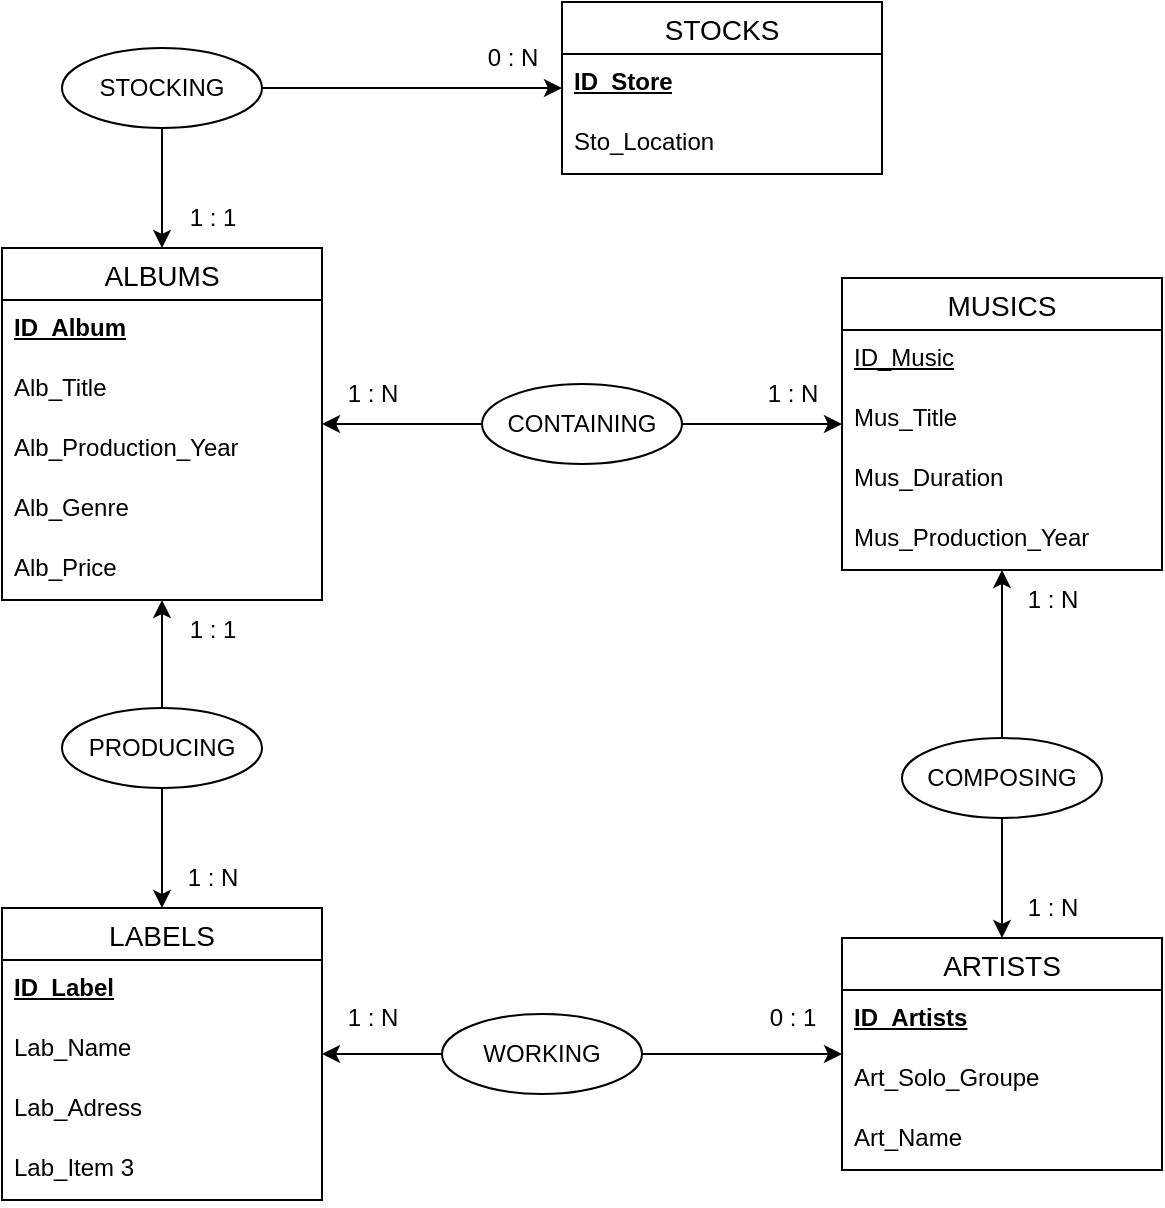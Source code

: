 <mxfile pages="3">
    <diagram name="Ex_1" id="Ax09-WIQw34Qy26GW4K-">
        <mxGraphModel dx="1169" dy="550" grid="1" gridSize="10" guides="1" tooltips="1" connect="1" arrows="1" fold="1" page="1" pageScale="1" pageWidth="827" pageHeight="1169" math="0" shadow="0">
            <root>
                <mxCell id="0"/>
                <mxCell id="1" parent="0"/>
                <mxCell id="HRrgK-dxjiMdOrJLSD93-1" value="STOCKS" style="swimlane;fontStyle=0;childLayout=stackLayout;horizontal=1;startSize=26;horizontalStack=0;resizeParent=1;resizeParentMax=0;resizeLast=0;collapsible=1;marginBottom=0;align=center;fontSize=14;" parent="1" vertex="1">
                    <mxGeometry x="400" y="197" width="160" height="86" as="geometry"/>
                </mxCell>
                <mxCell id="HRrgK-dxjiMdOrJLSD93-2" value="&lt;b&gt;&lt;u&gt;ID_Store&lt;/u&gt;&lt;/b&gt;" style="text;strokeColor=none;fillColor=none;spacingLeft=4;spacingRight=4;overflow=hidden;rotatable=0;points=[[0,0.5],[1,0.5]];portConstraint=eastwest;fontSize=12;whiteSpace=wrap;html=1;" parent="HRrgK-dxjiMdOrJLSD93-1" vertex="1">
                    <mxGeometry y="26" width="160" height="30" as="geometry"/>
                </mxCell>
                <mxCell id="HRrgK-dxjiMdOrJLSD93-4" value="Sto_Location" style="text;strokeColor=none;fillColor=none;spacingLeft=4;spacingRight=4;overflow=hidden;rotatable=0;points=[[0,0.5],[1,0.5]];portConstraint=eastwest;fontSize=12;whiteSpace=wrap;html=1;" parent="HRrgK-dxjiMdOrJLSD93-1" vertex="1">
                    <mxGeometry y="56" width="160" height="30" as="geometry"/>
                </mxCell>
                <mxCell id="4DJXA86zMSIRc6f4gUfp-1" value="ARTISTS" style="swimlane;fontStyle=0;childLayout=stackLayout;horizontal=1;startSize=26;horizontalStack=0;resizeParent=1;resizeParentMax=0;resizeLast=0;collapsible=1;marginBottom=0;align=center;fontSize=14;" parent="1" vertex="1">
                    <mxGeometry x="540" y="665" width="160" height="116" as="geometry"/>
                </mxCell>
                <mxCell id="4DJXA86zMSIRc6f4gUfp-10" value="&lt;b&gt;&lt;u&gt;ID_Artists&lt;/u&gt;&lt;/b&gt;" style="text;strokeColor=none;fillColor=none;spacingLeft=4;spacingRight=4;overflow=hidden;rotatable=0;points=[[0,0.5],[1,0.5]];portConstraint=eastwest;fontSize=12;whiteSpace=wrap;html=1;" parent="4DJXA86zMSIRc6f4gUfp-1" vertex="1">
                    <mxGeometry y="26" width="160" height="30" as="geometry"/>
                </mxCell>
                <mxCell id="4DJXA86zMSIRc6f4gUfp-2" value="Art_Solo_Groupe" style="text;strokeColor=none;fillColor=none;spacingLeft=4;spacingRight=4;overflow=hidden;rotatable=0;points=[[0,0.5],[1,0.5]];portConstraint=eastwest;fontSize=12;whiteSpace=wrap;html=1;" parent="4DJXA86zMSIRc6f4gUfp-1" vertex="1">
                    <mxGeometry y="56" width="160" height="30" as="geometry"/>
                </mxCell>
                <mxCell id="4DJXA86zMSIRc6f4gUfp-4" value="Art_Name" style="text;strokeColor=none;fillColor=none;spacingLeft=4;spacingRight=4;overflow=hidden;rotatable=0;points=[[0,0.5],[1,0.5]];portConstraint=eastwest;fontSize=12;whiteSpace=wrap;html=1;" parent="4DJXA86zMSIRc6f4gUfp-1" vertex="1">
                    <mxGeometry y="86" width="160" height="30" as="geometry"/>
                </mxCell>
                <mxCell id="4DJXA86zMSIRc6f4gUfp-5" value="ALBUMS" style="swimlane;fontStyle=0;childLayout=stackLayout;horizontal=1;startSize=26;horizontalStack=0;resizeParent=1;resizeParentMax=0;resizeLast=0;collapsible=1;marginBottom=0;align=center;fontSize=14;" parent="1" vertex="1">
                    <mxGeometry x="120" y="320" width="160" height="176" as="geometry"/>
                </mxCell>
                <mxCell id="4DJXA86zMSIRc6f4gUfp-9" value="&lt;b&gt;&lt;u&gt;ID_Album&lt;/u&gt;&lt;/b&gt;" style="text;strokeColor=none;fillColor=none;spacingLeft=4;spacingRight=4;overflow=hidden;rotatable=0;points=[[0,0.5],[1,0.5]];portConstraint=eastwest;fontSize=12;whiteSpace=wrap;html=1;" parent="4DJXA86zMSIRc6f4gUfp-5" vertex="1">
                    <mxGeometry y="26" width="160" height="30" as="geometry"/>
                </mxCell>
                <mxCell id="4DJXA86zMSIRc6f4gUfp-6" value="Alb_Title" style="text;strokeColor=none;fillColor=none;spacingLeft=4;spacingRight=4;overflow=hidden;rotatable=0;points=[[0,0.5],[1,0.5]];portConstraint=eastwest;fontSize=12;whiteSpace=wrap;html=1;" parent="4DJXA86zMSIRc6f4gUfp-5" vertex="1">
                    <mxGeometry y="56" width="160" height="30" as="geometry"/>
                </mxCell>
                <mxCell id="4DJXA86zMSIRc6f4gUfp-7" value="Alb_Production_Year" style="text;strokeColor=none;fillColor=none;spacingLeft=4;spacingRight=4;overflow=hidden;rotatable=0;points=[[0,0.5],[1,0.5]];portConstraint=eastwest;fontSize=12;whiteSpace=wrap;html=1;" parent="4DJXA86zMSIRc6f4gUfp-5" vertex="1">
                    <mxGeometry y="86" width="160" height="30" as="geometry"/>
                </mxCell>
                <mxCell id="4DJXA86zMSIRc6f4gUfp-8" value="Alb_Genre" style="text;strokeColor=none;fillColor=none;spacingLeft=4;spacingRight=4;overflow=hidden;rotatable=0;points=[[0,0.5],[1,0.5]];portConstraint=eastwest;fontSize=12;whiteSpace=wrap;html=1;" parent="4DJXA86zMSIRc6f4gUfp-5" vertex="1">
                    <mxGeometry y="116" width="160" height="30" as="geometry"/>
                </mxCell>
                <mxCell id="4DJXA86zMSIRc6f4gUfp-35" value="Alb_Price" style="text;strokeColor=none;fillColor=none;spacingLeft=4;spacingRight=4;overflow=hidden;rotatable=0;points=[[0,0.5],[1,0.5]];portConstraint=eastwest;fontSize=12;whiteSpace=wrap;html=1;" parent="4DJXA86zMSIRc6f4gUfp-5" vertex="1">
                    <mxGeometry y="146" width="160" height="30" as="geometry"/>
                </mxCell>
                <mxCell id="4DJXA86zMSIRc6f4gUfp-15" value="LABELS" style="swimlane;fontStyle=0;childLayout=stackLayout;horizontal=1;startSize=26;horizontalStack=0;resizeParent=1;resizeParentMax=0;resizeLast=0;collapsible=1;marginBottom=0;align=center;fontSize=14;" parent="1" vertex="1">
                    <mxGeometry x="120" y="650" width="160" height="146" as="geometry"/>
                </mxCell>
                <mxCell id="4DJXA86zMSIRc6f4gUfp-16" value="&lt;b&gt;&lt;u&gt;ID_Label&lt;/u&gt;&lt;/b&gt;" style="text;strokeColor=none;fillColor=none;spacingLeft=4;spacingRight=4;overflow=hidden;rotatable=0;points=[[0,0.5],[1,0.5]];portConstraint=eastwest;fontSize=12;whiteSpace=wrap;html=1;" parent="4DJXA86zMSIRc6f4gUfp-15" vertex="1">
                    <mxGeometry y="26" width="160" height="30" as="geometry"/>
                </mxCell>
                <mxCell id="4DJXA86zMSIRc6f4gUfp-17" value="Lab_Name" style="text;strokeColor=none;fillColor=none;spacingLeft=4;spacingRight=4;overflow=hidden;rotatable=0;points=[[0,0.5],[1,0.5]];portConstraint=eastwest;fontSize=12;whiteSpace=wrap;html=1;" parent="4DJXA86zMSIRc6f4gUfp-15" vertex="1">
                    <mxGeometry y="56" width="160" height="30" as="geometry"/>
                </mxCell>
                <mxCell id="4DJXA86zMSIRc6f4gUfp-18" value="Lab_Adress" style="text;strokeColor=none;fillColor=none;spacingLeft=4;spacingRight=4;overflow=hidden;rotatable=0;points=[[0,0.5],[1,0.5]];portConstraint=eastwest;fontSize=12;whiteSpace=wrap;html=1;" parent="4DJXA86zMSIRc6f4gUfp-15" vertex="1">
                    <mxGeometry y="86" width="160" height="30" as="geometry"/>
                </mxCell>
                <mxCell id="4DJXA86zMSIRc6f4gUfp-19" value="Lab_Item 3" style="text;strokeColor=none;fillColor=none;spacingLeft=4;spacingRight=4;overflow=hidden;rotatable=0;points=[[0,0.5],[1,0.5]];portConstraint=eastwest;fontSize=12;whiteSpace=wrap;html=1;" parent="4DJXA86zMSIRc6f4gUfp-15" vertex="1">
                    <mxGeometry y="116" width="160" height="30" as="geometry"/>
                </mxCell>
                <mxCell id="4DJXA86zMSIRc6f4gUfp-33" style="edgeStyle=orthogonalEdgeStyle;rounded=0;orthogonalLoop=1;jettySize=auto;html=1;exitX=0;exitY=0.5;exitDx=0;exitDy=0;" parent="1" source="4DJXA86zMSIRc6f4gUfp-20" target="4DJXA86zMSIRc6f4gUfp-15" edge="1">
                    <mxGeometry relative="1" as="geometry"/>
                </mxCell>
                <mxCell id="4DJXA86zMSIRc6f4gUfp-34" style="edgeStyle=orthogonalEdgeStyle;rounded=0;orthogonalLoop=1;jettySize=auto;html=1;exitX=1;exitY=0.5;exitDx=0;exitDy=0;" parent="1" source="4DJXA86zMSIRc6f4gUfp-20" target="4DJXA86zMSIRc6f4gUfp-1" edge="1">
                    <mxGeometry relative="1" as="geometry"/>
                </mxCell>
                <mxCell id="4DJXA86zMSIRc6f4gUfp-20" value="WORKING" style="ellipse;whiteSpace=wrap;html=1;align=center;" parent="1" vertex="1">
                    <mxGeometry x="340" y="703" width="100" height="40" as="geometry"/>
                </mxCell>
                <mxCell id="4DJXA86zMSIRc6f4gUfp-25" style="edgeStyle=orthogonalEdgeStyle;rounded=0;orthogonalLoop=1;jettySize=auto;html=1;exitX=0.5;exitY=0;exitDx=0;exitDy=0;" parent="1" source="4DJXA86zMSIRc6f4gUfp-23" target="4DJXA86zMSIRc6f4gUfp-5" edge="1">
                    <mxGeometry relative="1" as="geometry"/>
                </mxCell>
                <mxCell id="4DJXA86zMSIRc6f4gUfp-32" style="edgeStyle=orthogonalEdgeStyle;rounded=0;orthogonalLoop=1;jettySize=auto;html=1;exitX=0.5;exitY=1;exitDx=0;exitDy=0;" parent="1" source="4DJXA86zMSIRc6f4gUfp-23" target="4DJXA86zMSIRc6f4gUfp-15" edge="1">
                    <mxGeometry relative="1" as="geometry"/>
                </mxCell>
                <mxCell id="4DJXA86zMSIRc6f4gUfp-23" value="PRODUCING" style="ellipse;whiteSpace=wrap;html=1;align=center;" parent="1" vertex="1">
                    <mxGeometry x="150" y="550" width="100" height="40" as="geometry"/>
                </mxCell>
                <mxCell id="4DJXA86zMSIRc6f4gUfp-27" style="edgeStyle=orthogonalEdgeStyle;rounded=0;orthogonalLoop=1;jettySize=auto;html=1;exitX=0.5;exitY=1;exitDx=0;exitDy=0;" parent="1" source="4DJXA86zMSIRc6f4gUfp-24" target="4DJXA86zMSIRc6f4gUfp-5" edge="1">
                    <mxGeometry relative="1" as="geometry"/>
                </mxCell>
                <mxCell id="4DJXA86zMSIRc6f4gUfp-28" style="edgeStyle=orthogonalEdgeStyle;rounded=0;orthogonalLoop=1;jettySize=auto;html=1;exitX=1;exitY=0.5;exitDx=0;exitDy=0;" parent="1" source="4DJXA86zMSIRc6f4gUfp-24" target="HRrgK-dxjiMdOrJLSD93-1" edge="1">
                    <mxGeometry relative="1" as="geometry"/>
                </mxCell>
                <mxCell id="4DJXA86zMSIRc6f4gUfp-24" value="STOCKING" style="ellipse;whiteSpace=wrap;html=1;align=center;" parent="1" vertex="1">
                    <mxGeometry x="150" y="220" width="100" height="40" as="geometry"/>
                </mxCell>
                <mxCell id="4DJXA86zMSIRc6f4gUfp-29" value="0 : N" style="text;html=1;align=center;verticalAlign=middle;resizable=0;points=[];autosize=1;strokeColor=none;fillColor=none;" parent="1" vertex="1">
                    <mxGeometry x="350" y="210" width="50" height="30" as="geometry"/>
                </mxCell>
                <mxCell id="4DJXA86zMSIRc6f4gUfp-30" value="1 : 1" style="text;html=1;align=center;verticalAlign=middle;resizable=0;points=[];autosize=1;strokeColor=none;fillColor=none;" parent="1" vertex="1">
                    <mxGeometry x="200" y="290" width="50" height="30" as="geometry"/>
                </mxCell>
                <mxCell id="4DJXA86zMSIRc6f4gUfp-37" value="1 : 1" style="text;html=1;align=center;verticalAlign=middle;resizable=0;points=[];autosize=1;strokeColor=none;fillColor=none;" parent="1" vertex="1">
                    <mxGeometry x="200" y="496" width="50" height="30" as="geometry"/>
                </mxCell>
                <mxCell id="4DJXA86zMSIRc6f4gUfp-38" value="1 : N" style="text;html=1;align=center;verticalAlign=middle;resizable=0;points=[];autosize=1;strokeColor=none;fillColor=none;" parent="1" vertex="1">
                    <mxGeometry x="200" y="620" width="50" height="30" as="geometry"/>
                </mxCell>
                <mxCell id="4DJXA86zMSIRc6f4gUfp-39" value="1 : N" style="text;html=1;align=center;verticalAlign=middle;resizable=0;points=[];autosize=1;strokeColor=none;fillColor=none;" parent="1" vertex="1">
                    <mxGeometry x="280" y="690" width="50" height="30" as="geometry"/>
                </mxCell>
                <mxCell id="4DJXA86zMSIRc6f4gUfp-40" value="0 : 1" style="text;html=1;align=center;verticalAlign=middle;resizable=0;points=[];autosize=1;strokeColor=none;fillColor=none;" parent="1" vertex="1">
                    <mxGeometry x="490" y="690" width="50" height="30" as="geometry"/>
                </mxCell>
                <mxCell id="rY8H66O-FdWcYP0A08a0-2" value="MUSICS" style="swimlane;fontStyle=0;childLayout=stackLayout;horizontal=1;startSize=26;horizontalStack=0;resizeParent=1;resizeParentMax=0;resizeLast=0;collapsible=1;marginBottom=0;align=center;fontSize=14;" parent="1" vertex="1">
                    <mxGeometry x="540" y="335" width="160" height="146" as="geometry"/>
                </mxCell>
                <mxCell id="rY8H66O-FdWcYP0A08a0-3" value="ID_Music" style="text;strokeColor=none;fillColor=none;spacingLeft=4;spacingRight=4;overflow=hidden;rotatable=0;points=[[0,0.5],[1,0.5]];portConstraint=eastwest;fontSize=12;whiteSpace=wrap;html=1;container=1;fontStyle=4" parent="rY8H66O-FdWcYP0A08a0-2" vertex="1">
                    <mxGeometry y="26" width="160" height="30" as="geometry"/>
                </mxCell>
                <mxCell id="rY8H66O-FdWcYP0A08a0-4" value="Mus_Title" style="text;strokeColor=none;fillColor=none;spacingLeft=4;spacingRight=4;overflow=hidden;rotatable=0;points=[[0,0.5],[1,0.5]];portConstraint=eastwest;fontSize=12;whiteSpace=wrap;html=1;" parent="rY8H66O-FdWcYP0A08a0-2" vertex="1">
                    <mxGeometry y="56" width="160" height="30" as="geometry"/>
                </mxCell>
                <mxCell id="rY8H66O-FdWcYP0A08a0-5" value="Mus_Duration" style="text;strokeColor=none;fillColor=none;spacingLeft=4;spacingRight=4;overflow=hidden;rotatable=0;points=[[0,0.5],[1,0.5]];portConstraint=eastwest;fontSize=12;whiteSpace=wrap;html=1;" parent="rY8H66O-FdWcYP0A08a0-2" vertex="1">
                    <mxGeometry y="86" width="160" height="30" as="geometry"/>
                </mxCell>
                <mxCell id="rY8H66O-FdWcYP0A08a0-6" value="Mus_Production_Year" style="text;strokeColor=none;fillColor=none;spacingLeft=4;spacingRight=4;overflow=hidden;rotatable=0;points=[[0,0.5],[1,0.5]];portConstraint=eastwest;fontSize=12;whiteSpace=wrap;html=1;" parent="rY8H66O-FdWcYP0A08a0-2" vertex="1">
                    <mxGeometry y="116" width="160" height="30" as="geometry"/>
                </mxCell>
                <mxCell id="rY8H66O-FdWcYP0A08a0-11" style="edgeStyle=orthogonalEdgeStyle;rounded=0;orthogonalLoop=1;jettySize=auto;html=1;exitX=0.5;exitY=0;exitDx=0;exitDy=0;" parent="1" source="rY8H66O-FdWcYP0A08a0-7" target="rY8H66O-FdWcYP0A08a0-2" edge="1">
                    <mxGeometry relative="1" as="geometry"/>
                </mxCell>
                <mxCell id="rY8H66O-FdWcYP0A08a0-12" style="edgeStyle=orthogonalEdgeStyle;rounded=0;orthogonalLoop=1;jettySize=auto;html=1;exitX=0.5;exitY=1;exitDx=0;exitDy=0;" parent="1" source="rY8H66O-FdWcYP0A08a0-7" target="4DJXA86zMSIRc6f4gUfp-1" edge="1">
                    <mxGeometry relative="1" as="geometry"/>
                </mxCell>
                <mxCell id="rY8H66O-FdWcYP0A08a0-7" value="COMPOSING" style="ellipse;whiteSpace=wrap;html=1;align=center;" parent="1" vertex="1">
                    <mxGeometry x="570" y="565" width="100" height="40" as="geometry"/>
                </mxCell>
                <mxCell id="rY8H66O-FdWcYP0A08a0-9" style="edgeStyle=orthogonalEdgeStyle;rounded=0;orthogonalLoop=1;jettySize=auto;html=1;exitX=1;exitY=0.5;exitDx=0;exitDy=0;" parent="1" source="rY8H66O-FdWcYP0A08a0-8" target="rY8H66O-FdWcYP0A08a0-2" edge="1">
                    <mxGeometry relative="1" as="geometry"/>
                </mxCell>
                <mxCell id="rY8H66O-FdWcYP0A08a0-10" style="edgeStyle=orthogonalEdgeStyle;rounded=0;orthogonalLoop=1;jettySize=auto;html=1;exitX=0;exitY=0.5;exitDx=0;exitDy=0;" parent="1" source="rY8H66O-FdWcYP0A08a0-8" target="4DJXA86zMSIRc6f4gUfp-5" edge="1">
                    <mxGeometry relative="1" as="geometry"/>
                </mxCell>
                <mxCell id="rY8H66O-FdWcYP0A08a0-8" value="CONTAINING" style="ellipse;whiteSpace=wrap;html=1;align=center;" parent="1" vertex="1">
                    <mxGeometry x="360" y="388" width="100" height="40" as="geometry"/>
                </mxCell>
                <mxCell id="rY8H66O-FdWcYP0A08a0-13" value="1 : N" style="text;html=1;align=center;verticalAlign=middle;resizable=0;points=[];autosize=1;strokeColor=none;fillColor=none;" parent="1" vertex="1">
                    <mxGeometry x="280" y="378" width="50" height="30" as="geometry"/>
                </mxCell>
                <mxCell id="rY8H66O-FdWcYP0A08a0-14" value="1 : N" style="text;html=1;align=center;verticalAlign=middle;resizable=0;points=[];autosize=1;strokeColor=none;fillColor=none;" parent="1" vertex="1">
                    <mxGeometry x="490" y="378" width="50" height="30" as="geometry"/>
                </mxCell>
                <mxCell id="rY8H66O-FdWcYP0A08a0-15" value="1 : N" style="text;html=1;align=center;verticalAlign=middle;resizable=0;points=[];autosize=1;strokeColor=none;fillColor=none;" parent="1" vertex="1">
                    <mxGeometry x="620" y="481" width="50" height="30" as="geometry"/>
                </mxCell>
                <mxCell id="rY8H66O-FdWcYP0A08a0-16" value="1 : N" style="text;html=1;align=center;verticalAlign=middle;resizable=0;points=[];autosize=1;strokeColor=none;fillColor=none;" parent="1" vertex="1">
                    <mxGeometry x="620" y="635" width="50" height="30" as="geometry"/>
                </mxCell>
            </root>
        </mxGraphModel>
    </diagram>
    <diagram id="2hX1S7K8Exji7aWtPnUa" name="Ex_2">
        <mxGraphModel dx="1169" dy="550" grid="1" gridSize="10" guides="1" tooltips="1" connect="1" arrows="1" fold="1" page="1" pageScale="1" pageWidth="827" pageHeight="1169" math="0" shadow="0">
            <root>
                <mxCell id="0"/>
                <mxCell id="1" parent="0"/>
                <mxCell id="-4RxZhA0vHJqYQ7dfFvF-1" value="PARTS" style="swimlane;fontStyle=0;childLayout=stackLayout;horizontal=1;startSize=26;horizontalStack=0;resizeParent=1;resizeParentMax=0;resizeLast=0;collapsible=1;marginBottom=0;align=center;fontSize=14;" parent="1" vertex="1">
                    <mxGeometry x="30" y="565" width="160" height="116" as="geometry"/>
                </mxCell>
                <mxCell id="-4RxZhA0vHJqYQ7dfFvF-2" value="&lt;b&gt;&lt;u&gt;id_part&lt;/u&gt;&lt;/b&gt;" style="text;strokeColor=none;fillColor=none;spacingLeft=4;spacingRight=4;overflow=hidden;rotatable=0;points=[[0,0.5],[1,0.5]];portConstraint=eastwest;fontSize=12;whiteSpace=wrap;html=1;" parent="-4RxZhA0vHJqYQ7dfFvF-1" vertex="1">
                    <mxGeometry y="26" width="160" height="30" as="geometry"/>
                </mxCell>
                <mxCell id="-4RxZhA0vHJqYQ7dfFvF-3" value="par_reference" style="text;strokeColor=none;fillColor=none;spacingLeft=4;spacingRight=4;overflow=hidden;rotatable=0;points=[[0,0.5],[1,0.5]];portConstraint=eastwest;fontSize=12;whiteSpace=wrap;html=1;" parent="-4RxZhA0vHJqYQ7dfFvF-1" vertex="1">
                    <mxGeometry y="56" width="160" height="30" as="geometry"/>
                </mxCell>
                <mxCell id="-4RxZhA0vHJqYQ7dfFvF-4" value="par_price" style="text;strokeColor=none;fillColor=none;spacingLeft=4;spacingRight=4;overflow=hidden;rotatable=0;points=[[0,0.5],[1,0.5]];portConstraint=eastwest;fontSize=12;whiteSpace=wrap;html=1;" parent="-4RxZhA0vHJqYQ7dfFvF-1" vertex="1">
                    <mxGeometry y="86" width="160" height="30" as="geometry"/>
                </mxCell>
                <mxCell id="-4RxZhA0vHJqYQ7dfFvF-5" value="CATEGORIES" style="swimlane;fontStyle=0;childLayout=stackLayout;horizontal=1;startSize=26;horizontalStack=0;resizeParent=1;resizeParentMax=0;resizeLast=0;collapsible=1;marginBottom=0;align=center;fontSize=14;" parent="1" vertex="1">
                    <mxGeometry x="30" y="905" width="160" height="86" as="geometry"/>
                </mxCell>
                <mxCell id="-4RxZhA0vHJqYQ7dfFvF-6" value="&lt;b&gt;&lt;u&gt;id_categorie&lt;/u&gt;&lt;/b&gt;" style="text;strokeColor=none;fillColor=none;spacingLeft=4;spacingRight=4;overflow=hidden;rotatable=0;points=[[0,0.5],[1,0.5]];portConstraint=eastwest;fontSize=12;whiteSpace=wrap;html=1;" parent="-4RxZhA0vHJqYQ7dfFvF-5" vertex="1">
                    <mxGeometry y="26" width="160" height="30" as="geometry"/>
                </mxCell>
                <mxCell id="-4RxZhA0vHJqYQ7dfFvF-7" value="cat_feature" style="text;strokeColor=none;fillColor=none;spacingLeft=4;spacingRight=4;overflow=hidden;rotatable=0;points=[[0,0.5],[1,0.5]];portConstraint=eastwest;fontSize=12;whiteSpace=wrap;html=1;" parent="-4RxZhA0vHJqYQ7dfFvF-5" vertex="1">
                    <mxGeometry y="56" width="160" height="30" as="geometry"/>
                </mxCell>
                <mxCell id="-4RxZhA0vHJqYQ7dfFvF-9" value="VEHICULES" style="swimlane;fontStyle=0;childLayout=stackLayout;horizontal=1;startSize=26;horizontalStack=0;resizeParent=1;resizeParentMax=0;resizeLast=0;collapsible=1;marginBottom=0;align=center;fontSize=14;" parent="1" vertex="1">
                    <mxGeometry x="450" y="550" width="160" height="146" as="geometry"/>
                </mxCell>
                <mxCell id="-4RxZhA0vHJqYQ7dfFvF-10" value="&lt;b&gt;&lt;u&gt;id_vehicule&lt;/u&gt;&lt;/b&gt;" style="text;strokeColor=none;fillColor=none;spacingLeft=4;spacingRight=4;overflow=hidden;rotatable=0;points=[[0,0.5],[1,0.5]];portConstraint=eastwest;fontSize=12;whiteSpace=wrap;html=1;" parent="-4RxZhA0vHJqYQ7dfFvF-9" vertex="1">
                    <mxGeometry y="26" width="160" height="30" as="geometry"/>
                </mxCell>
                <mxCell id="-4RxZhA0vHJqYQ7dfFvF-11" value="veh_brand" style="text;strokeColor=none;fillColor=none;spacingLeft=4;spacingRight=4;overflow=hidden;rotatable=0;points=[[0,0.5],[1,0.5]];portConstraint=eastwest;fontSize=12;whiteSpace=wrap;html=1;" parent="-4RxZhA0vHJqYQ7dfFvF-9" vertex="1">
                    <mxGeometry y="56" width="160" height="30" as="geometry"/>
                </mxCell>
                <mxCell id="-4RxZhA0vHJqYQ7dfFvF-12" value="veh_model" style="text;strokeColor=none;fillColor=none;spacingLeft=4;spacingRight=4;overflow=hidden;rotatable=0;points=[[0,0.5],[1,0.5]];portConstraint=eastwest;fontSize=12;whiteSpace=wrap;html=1;" parent="-4RxZhA0vHJqYQ7dfFvF-9" vertex="1">
                    <mxGeometry y="86" width="160" height="30" as="geometry"/>
                </mxCell>
                <mxCell id="F3zKJM1Lwtw6lqz_ciYI-4" value="veh_production_year" style="text;strokeColor=none;fillColor=none;spacingLeft=4;spacingRight=4;overflow=hidden;rotatable=0;points=[[0,0.5],[1,0.5]];portConstraint=eastwest;fontSize=12;whiteSpace=wrap;html=1;" parent="-4RxZhA0vHJqYQ7dfFvF-9" vertex="1">
                    <mxGeometry y="116" width="160" height="30" as="geometry"/>
                </mxCell>
                <mxCell id="-4RxZhA0vHJqYQ7dfFvF-13" value="STOCKS" style="swimlane;fontStyle=0;childLayout=stackLayout;horizontal=1;startSize=26;horizontalStack=0;resizeParent=1;resizeParentMax=0;resizeLast=0;collapsible=1;marginBottom=0;align=center;fontSize=14;" parent="1" vertex="1">
                    <mxGeometry x="30" y="330" width="160" height="86" as="geometry"/>
                </mxCell>
                <mxCell id="-4RxZhA0vHJqYQ7dfFvF-14" value="&lt;b&gt;&lt;u&gt;id_stock&lt;/u&gt;&lt;/b&gt;" style="text;strokeColor=none;fillColor=none;spacingLeft=4;spacingRight=4;overflow=hidden;rotatable=0;points=[[0,0.5],[1,0.5]];portConstraint=eastwest;fontSize=12;whiteSpace=wrap;html=1;" parent="-4RxZhA0vHJqYQ7dfFvF-13" vertex="1">
                    <mxGeometry y="26" width="160" height="30" as="geometry"/>
                </mxCell>
                <mxCell id="-4RxZhA0vHJqYQ7dfFvF-15" value="sto_quantity" style="text;strokeColor=none;fillColor=none;spacingLeft=4;spacingRight=4;overflow=hidden;rotatable=0;points=[[0,0.5],[1,0.5]];portConstraint=eastwest;fontSize=12;whiteSpace=wrap;html=1;" parent="-4RxZhA0vHJqYQ7dfFvF-13" vertex="1">
                    <mxGeometry y="56" width="160" height="30" as="geometry"/>
                </mxCell>
                <mxCell id="F3zKJM1Lwtw6lqz_ciYI-2" style="edgeStyle=orthogonalEdgeStyle;rounded=0;orthogonalLoop=1;jettySize=auto;html=1;exitX=0.5;exitY=0;exitDx=0;exitDy=0;" parent="1" source="F3zKJM1Lwtw6lqz_ciYI-1" target="-4RxZhA0vHJqYQ7dfFvF-1" edge="1">
                    <mxGeometry relative="1" as="geometry"/>
                </mxCell>
                <mxCell id="F3zKJM1Lwtw6lqz_ciYI-3" style="edgeStyle=orthogonalEdgeStyle;rounded=0;orthogonalLoop=1;jettySize=auto;html=1;exitX=0.5;exitY=1;exitDx=0;exitDy=0;" parent="1" source="F3zKJM1Lwtw6lqz_ciYI-1" target="-4RxZhA0vHJqYQ7dfFvF-5" edge="1">
                    <mxGeometry relative="1" as="geometry"/>
                </mxCell>
                <mxCell id="F3zKJM1Lwtw6lqz_ciYI-1" value="DEFINING" style="ellipse;whiteSpace=wrap;html=1;align=center;" parent="1" vertex="1">
                    <mxGeometry x="60" y="775" width="100" height="40" as="geometry"/>
                </mxCell>
                <mxCell id="F3zKJM1Lwtw6lqz_ciYI-6" style="edgeStyle=orthogonalEdgeStyle;rounded=0;orthogonalLoop=1;jettySize=auto;html=1;exitX=0;exitY=0.5;exitDx=0;exitDy=0;" parent="1" source="F3zKJM1Lwtw6lqz_ciYI-5" target="-4RxZhA0vHJqYQ7dfFvF-1" edge="1">
                    <mxGeometry relative="1" as="geometry"/>
                </mxCell>
                <mxCell id="F3zKJM1Lwtw6lqz_ciYI-7" style="edgeStyle=orthogonalEdgeStyle;rounded=0;orthogonalLoop=1;jettySize=auto;html=1;exitX=1;exitY=0.5;exitDx=0;exitDy=0;" parent="1" source="F3zKJM1Lwtw6lqz_ciYI-5" target="-4RxZhA0vHJqYQ7dfFvF-9" edge="1">
                    <mxGeometry relative="1" as="geometry"/>
                </mxCell>
                <mxCell id="F3zKJM1Lwtw6lqz_ciYI-5" value="COMPATIBLE" style="ellipse;whiteSpace=wrap;html=1;align=center;" parent="1" vertex="1">
                    <mxGeometry x="270" y="603" width="100" height="40" as="geometry"/>
                </mxCell>
                <mxCell id="F3zKJM1Lwtw6lqz_ciYI-8" value="1 : 1" style="text;html=1;align=center;verticalAlign=middle;resizable=0;points=[];autosize=1;strokeColor=none;fillColor=none;" parent="1" vertex="1">
                    <mxGeometry x="110" y="681" width="50" height="30" as="geometry"/>
                </mxCell>
                <mxCell id="F3zKJM1Lwtw6lqz_ciYI-9" value="0 : N" style="text;html=1;align=center;verticalAlign=middle;resizable=0;points=[];autosize=1;strokeColor=none;fillColor=none;" parent="1" vertex="1">
                    <mxGeometry x="110" y="875" width="50" height="30" as="geometry"/>
                </mxCell>
                <mxCell id="F3zKJM1Lwtw6lqz_ciYI-10" value="0 : N" style="text;html=1;align=center;verticalAlign=middle;resizable=0;points=[];autosize=1;strokeColor=none;fillColor=none;" parent="1" vertex="1">
                    <mxGeometry x="190" y="595" width="50" height="30" as="geometry"/>
                </mxCell>
                <mxCell id="F3zKJM1Lwtw6lqz_ciYI-11" value="0 : N" style="text;html=1;align=center;verticalAlign=middle;resizable=0;points=[];autosize=1;strokeColor=none;fillColor=none;" parent="1" vertex="1">
                    <mxGeometry x="400" y="595" width="50" height="30" as="geometry"/>
                </mxCell>
                <mxCell id="F3zKJM1Lwtw6lqz_ciYI-13" style="edgeStyle=orthogonalEdgeStyle;rounded=0;orthogonalLoop=1;jettySize=auto;html=1;exitX=0.5;exitY=0;exitDx=0;exitDy=0;" parent="1" source="F3zKJM1Lwtw6lqz_ciYI-12" target="-4RxZhA0vHJqYQ7dfFvF-13" edge="1">
                    <mxGeometry relative="1" as="geometry"/>
                </mxCell>
                <mxCell id="F3zKJM1Lwtw6lqz_ciYI-14" style="edgeStyle=orthogonalEdgeStyle;rounded=0;orthogonalLoop=1;jettySize=auto;html=1;exitX=0.5;exitY=1;exitDx=0;exitDy=0;" parent="1" source="F3zKJM1Lwtw6lqz_ciYI-12" target="-4RxZhA0vHJqYQ7dfFvF-1" edge="1">
                    <mxGeometry relative="1" as="geometry"/>
                </mxCell>
                <mxCell id="F3zKJM1Lwtw6lqz_ciYI-12" value="STOCKING" style="ellipse;whiteSpace=wrap;html=1;align=center;" parent="1" vertex="1">
                    <mxGeometry x="60" y="470" width="100" height="40" as="geometry"/>
                </mxCell>
                <mxCell id="F3zKJM1Lwtw6lqz_ciYI-15" value="0 : N" style="text;html=1;align=center;verticalAlign=middle;resizable=0;points=[];autosize=1;strokeColor=none;fillColor=none;" parent="1" vertex="1">
                    <mxGeometry x="110" y="416" width="50" height="30" as="geometry"/>
                </mxCell>
                <mxCell id="F3zKJM1Lwtw6lqz_ciYI-16" value="0 : 1" style="text;html=1;align=center;verticalAlign=middle;resizable=0;points=[];autosize=1;strokeColor=none;fillColor=none;" parent="1" vertex="1">
                    <mxGeometry x="110" y="535" width="50" height="30" as="geometry"/>
                </mxCell>
            </root>
        </mxGraphModel>
    </diagram>
    <diagram id="FbKrk5OvJzkt1xpNCf2V" name="Ex_3">
        <mxGraphModel dx="1996" dy="550" grid="1" gridSize="10" guides="1" tooltips="1" connect="1" arrows="1" fold="1" page="1" pageScale="1" pageWidth="827" pageHeight="1169" math="0" shadow="0">
            <root>
                <mxCell id="0"/>
                <mxCell id="1" parent="0"/>
                <mxCell id="LIpeAkzsrpjz-QVK8P7Y-1" value="ORDERS" style="swimlane;fontStyle=0;childLayout=stackLayout;horizontal=1;startSize=26;horizontalStack=0;resizeParent=1;resizeParentMax=0;resizeLast=0;collapsible=1;marginBottom=0;align=center;fontSize=14;" parent="1" vertex="1">
                    <mxGeometry x="220" y="267" width="160" height="86" as="geometry"/>
                </mxCell>
                <mxCell id="LIpeAkzsrpjz-QVK8P7Y-2" value="&lt;u&gt;&lt;b&gt;id_order&lt;/b&gt;&lt;/u&gt;" style="text;strokeColor=none;fillColor=none;spacingLeft=4;spacingRight=4;overflow=hidden;rotatable=0;points=[[0,0.5],[1,0.5]];portConstraint=eastwest;fontSize=12;whiteSpace=wrap;html=1;" parent="LIpeAkzsrpjz-QVK8P7Y-1" vertex="1">
                    <mxGeometry y="26" width="160" height="30" as="geometry"/>
                </mxCell>
                <mxCell id="LIpeAkzsrpjz-QVK8P7Y-3" value="ord_name" style="text;strokeColor=none;fillColor=none;spacingLeft=4;spacingRight=4;overflow=hidden;rotatable=0;points=[[0,0.5],[1,0.5]];portConstraint=eastwest;fontSize=12;whiteSpace=wrap;html=1;" parent="LIpeAkzsrpjz-QVK8P7Y-1" vertex="1">
                    <mxGeometry y="56" width="160" height="30" as="geometry"/>
                </mxCell>
                <mxCell id="LIpeAkzsrpjz-QVK8P7Y-8" value="GENDERS" style="swimlane;fontStyle=0;childLayout=stackLayout;horizontal=1;startSize=26;horizontalStack=0;resizeParent=1;resizeParentMax=0;resizeLast=0;collapsible=1;marginBottom=0;align=center;fontSize=14;" parent="1" vertex="1">
                    <mxGeometry x="640" y="267" width="160" height="86" as="geometry"/>
                </mxCell>
                <mxCell id="LIpeAkzsrpjz-QVK8P7Y-9" value="&lt;u&gt;&lt;b&gt;id_gender&lt;/b&gt;&lt;/u&gt;" style="text;strokeColor=none;fillColor=none;spacingLeft=4;spacingRight=4;overflow=hidden;rotatable=0;points=[[0,0.5],[1,0.5]];portConstraint=eastwest;fontSize=12;whiteSpace=wrap;html=1;" parent="LIpeAkzsrpjz-QVK8P7Y-8" vertex="1">
                    <mxGeometry y="26" width="160" height="30" as="geometry"/>
                </mxCell>
                <mxCell id="LIpeAkzsrpjz-QVK8P7Y-10" value="gen_name" style="text;strokeColor=none;fillColor=none;spacingLeft=4;spacingRight=4;overflow=hidden;rotatable=0;points=[[0,0.5],[1,0.5]];portConstraint=eastwest;fontSize=12;whiteSpace=wrap;html=1;" parent="LIpeAkzsrpjz-QVK8P7Y-8" vertex="1">
                    <mxGeometry y="56" width="160" height="30" as="geometry"/>
                </mxCell>
                <mxCell id="LIpeAkzsrpjz-QVK8P7Y-14" value="SPECIES" style="swimlane;fontStyle=0;childLayout=stackLayout;horizontal=1;startSize=26;horizontalStack=0;resizeParent=1;resizeParentMax=0;resizeLast=0;collapsible=1;marginBottom=0;align=center;fontSize=14;" parent="1" vertex="1">
                    <mxGeometry x="10" y="267" width="160" height="86" as="geometry"/>
                </mxCell>
                <mxCell id="LIpeAkzsrpjz-QVK8P7Y-15" value="&lt;u&gt;&lt;b&gt;id_species&lt;/b&gt;&lt;/u&gt;" style="text;strokeColor=none;fillColor=none;spacingLeft=4;spacingRight=4;overflow=hidden;rotatable=0;points=[[0,0.5],[1,0.5]];portConstraint=eastwest;fontSize=12;whiteSpace=wrap;html=1;" parent="LIpeAkzsrpjz-QVK8P7Y-14" vertex="1">
                    <mxGeometry y="26" width="160" height="30" as="geometry"/>
                </mxCell>
                <mxCell id="LIpeAkzsrpjz-QVK8P7Y-16" value="spe_name" style="text;strokeColor=none;fillColor=none;spacingLeft=4;spacingRight=4;overflow=hidden;rotatable=0;points=[[0,0.5],[1,0.5]];portConstraint=eastwest;fontSize=12;whiteSpace=wrap;html=1;" parent="LIpeAkzsrpjz-QVK8P7Y-14" vertex="1">
                    <mxGeometry y="56" width="160" height="30" as="geometry"/>
                </mxCell>
                <mxCell id="LIpeAkzsrpjz-QVK8P7Y-20" value="FAMILIES" style="swimlane;fontStyle=0;childLayout=stackLayout;horizontal=1;startSize=26;horizontalStack=0;resizeParent=1;resizeParentMax=0;resizeLast=0;collapsible=1;marginBottom=0;align=center;fontSize=14;" parent="1" vertex="1">
                    <mxGeometry x="430" y="267" width="160" height="86" as="geometry"/>
                </mxCell>
                <mxCell id="LIpeAkzsrpjz-QVK8P7Y-21" value="&lt;u&gt;&lt;b&gt;id_family&lt;/b&gt;&lt;/u&gt;" style="text;strokeColor=none;fillColor=none;spacingLeft=4;spacingRight=4;overflow=hidden;rotatable=0;points=[[0,0.5],[1,0.5]];portConstraint=eastwest;fontSize=12;whiteSpace=wrap;html=1;" parent="LIpeAkzsrpjz-QVK8P7Y-20" vertex="1">
                    <mxGeometry y="26" width="160" height="30" as="geometry"/>
                </mxCell>
                <mxCell id="LIpeAkzsrpjz-QVK8P7Y-22" value="fam_name" style="text;strokeColor=none;fillColor=none;spacingLeft=4;spacingRight=4;overflow=hidden;rotatable=0;points=[[0,0.5],[1,0.5]];portConstraint=eastwest;fontSize=12;whiteSpace=wrap;html=1;" parent="LIpeAkzsrpjz-QVK8P7Y-20" vertex="1">
                    <mxGeometry y="56" width="160" height="30" as="geometry"/>
                </mxCell>
                <mxCell id="tuEjDUmz4DaT0CHiC4rm-1" value="ANIMALS" style="swimlane;fontStyle=0;childLayout=stackLayout;horizontal=1;startSize=26;horizontalStack=0;resizeParent=1;resizeParentMax=0;resizeLast=0;collapsible=1;marginBottom=0;align=center;fontSize=14;" parent="1" vertex="1">
                    <mxGeometry x="320" y="40" width="160" height="56" as="geometry"/>
                </mxCell>
                <mxCell id="tuEjDUmz4DaT0CHiC4rm-2" value="&lt;u&gt;&lt;b&gt;id_animal&lt;/b&gt;&lt;/u&gt;" style="text;strokeColor=none;fillColor=none;spacingLeft=4;spacingRight=4;overflow=hidden;rotatable=0;points=[[0,0.5],[1,0.5]];portConstraint=eastwest;fontSize=12;whiteSpace=wrap;html=1;" parent="tuEjDUmz4DaT0CHiC4rm-1" vertex="1">
                    <mxGeometry y="26" width="160" height="30" as="geometry"/>
                </mxCell>
                <mxCell id="tuEjDUmz4DaT0CHiC4rm-5" value="MEDICATIONS" style="swimlane;fontStyle=0;childLayout=stackLayout;horizontal=1;startSize=26;horizontalStack=0;resizeParent=1;resizeParentMax=0;resizeLast=0;collapsible=1;marginBottom=0;align=center;fontSize=14;" parent="1" vertex="1">
                    <mxGeometry x="-200" y="180" width="160" height="116" as="geometry"/>
                </mxCell>
                <mxCell id="tuEjDUmz4DaT0CHiC4rm-6" value="&lt;u&gt;&lt;b&gt;id_medication&lt;/b&gt;&lt;/u&gt;" style="text;strokeColor=none;fillColor=none;spacingLeft=4;spacingRight=4;overflow=hidden;rotatable=0;points=[[0,0.5],[1,0.5]];portConstraint=eastwest;fontSize=12;whiteSpace=wrap;html=1;" parent="tuEjDUmz4DaT0CHiC4rm-5" vertex="1">
                    <mxGeometry y="26" width="160" height="30" as="geometry"/>
                </mxCell>
                <mxCell id="tuEjDUmz4DaT0CHiC4rm-7" value="med_type" style="text;strokeColor=none;fillColor=none;spacingLeft=4;spacingRight=4;overflow=hidden;rotatable=0;points=[[0,0.5],[1,0.5]];portConstraint=eastwest;fontSize=12;whiteSpace=wrap;html=1;" parent="tuEjDUmz4DaT0CHiC4rm-5" vertex="1">
                    <mxGeometry y="56" width="160" height="30" as="geometry"/>
                </mxCell>
                <mxCell id="tuEjDUmz4DaT0CHiC4rm-8" value="med_intervention_date" style="text;strokeColor=none;fillColor=none;spacingLeft=4;spacingRight=4;overflow=hidden;rotatable=0;points=[[0,0.5],[1,0.5]];portConstraint=eastwest;fontSize=12;whiteSpace=wrap;html=1;" parent="tuEjDUmz4DaT0CHiC4rm-5" vertex="1">
                    <mxGeometry y="86" width="160" height="30" as="geometry"/>
                </mxCell>
                <mxCell id="tuEjDUmz4DaT0CHiC4rm-9" value="BASINS" style="swimlane;fontStyle=0;childLayout=stackLayout;horizontal=1;startSize=26;horizontalStack=0;resizeParent=1;resizeParentMax=0;resizeLast=0;collapsible=1;marginBottom=0;align=center;fontSize=14;" parent="1" vertex="1">
                    <mxGeometry x="860" y="193" width="160" height="86" as="geometry"/>
                </mxCell>
                <mxCell id="tuEjDUmz4DaT0CHiC4rm-10" value="&lt;u&gt;&lt;b&gt;id_basin&lt;/b&gt;&lt;/u&gt;" style="text;strokeColor=none;fillColor=none;spacingLeft=4;spacingRight=4;overflow=hidden;rotatable=0;points=[[0,0.5],[1,0.5]];portConstraint=eastwest;fontSize=12;whiteSpace=wrap;html=1;" parent="tuEjDUmz4DaT0CHiC4rm-9" vertex="1">
                    <mxGeometry y="26" width="160" height="30" as="geometry"/>
                </mxCell>
                <mxCell id="tuEjDUmz4DaT0CHiC4rm-11" value="bas_zone" style="text;strokeColor=none;fillColor=none;spacingLeft=4;spacingRight=4;overflow=hidden;rotatable=0;points=[[0,0.5],[1,0.5]];portConstraint=eastwest;fontSize=12;whiteSpace=wrap;html=1;" parent="tuEjDUmz4DaT0CHiC4rm-9" vertex="1">
                    <mxGeometry y="56" width="160" height="30" as="geometry"/>
                </mxCell>
                <mxCell id="tuEjDUmz4DaT0CHiC4rm-12" value="PIECES" style="swimlane;fontStyle=0;childLayout=stackLayout;horizontal=1;startSize=26;horizontalStack=0;resizeParent=1;resizeParentMax=0;resizeLast=0;collapsible=1;marginBottom=0;align=center;fontSize=14;" parent="1" vertex="1">
                    <mxGeometry x="860" y="423" width="160" height="86" as="geometry"/>
                </mxCell>
                <mxCell id="tuEjDUmz4DaT0CHiC4rm-13" value="&lt;u&gt;&lt;b&gt;id_piece&lt;/b&gt;&lt;/u&gt;" style="text;strokeColor=none;fillColor=none;spacingLeft=4;spacingRight=4;overflow=hidden;rotatable=0;points=[[0,0.5],[1,0.5]];portConstraint=eastwest;fontSize=12;whiteSpace=wrap;html=1;" parent="tuEjDUmz4DaT0CHiC4rm-12" vertex="1">
                    <mxGeometry y="26" width="160" height="30" as="geometry"/>
                </mxCell>
                <mxCell id="tuEjDUmz4DaT0CHiC4rm-14" value="pie_number" style="text;strokeColor=none;fillColor=none;spacingLeft=4;spacingRight=4;overflow=hidden;rotatable=0;points=[[0,0.5],[1,0.5]];portConstraint=eastwest;fontSize=12;whiteSpace=wrap;html=1;" parent="tuEjDUmz4DaT0CHiC4rm-12" vertex="1">
                    <mxGeometry y="56" width="160" height="30" as="geometry"/>
                </mxCell>
                <mxCell id="tuEjDUmz4DaT0CHiC4rm-16" style="edgeStyle=orthogonalEdgeStyle;rounded=0;orthogonalLoop=1;jettySize=auto;html=1;exitX=0.5;exitY=0;exitDx=0;exitDy=0;" parent="1" source="tuEjDUmz4DaT0CHiC4rm-15" target="tuEjDUmz4DaT0CHiC4rm-9" edge="1">
                    <mxGeometry relative="1" as="geometry"/>
                </mxCell>
                <mxCell id="tuEjDUmz4DaT0CHiC4rm-17" style="edgeStyle=orthogonalEdgeStyle;rounded=0;orthogonalLoop=1;jettySize=auto;html=1;exitX=0.5;exitY=1;exitDx=0;exitDy=0;" parent="1" source="tuEjDUmz4DaT0CHiC4rm-15" target="tuEjDUmz4DaT0CHiC4rm-12" edge="1">
                    <mxGeometry relative="1" as="geometry"/>
                </mxCell>
                <mxCell id="tuEjDUmz4DaT0CHiC4rm-15" value="LOCATE" style="ellipse;whiteSpace=wrap;html=1;align=center;" parent="1" vertex="1">
                    <mxGeometry x="890" y="333" width="100" height="40" as="geometry"/>
                </mxCell>
                <mxCell id="tuEjDUmz4DaT0CHiC4rm-24" style="edgeStyle=orthogonalEdgeStyle;rounded=0;orthogonalLoop=1;jettySize=auto;html=1;exitX=0.5;exitY=1;exitDx=0;exitDy=0;" parent="1" source="tuEjDUmz4DaT0CHiC4rm-18" target="LIpeAkzsrpjz-QVK8P7Y-1" edge="1">
                    <mxGeometry relative="1" as="geometry"/>
                </mxCell>
                <mxCell id="tuEjDUmz4DaT0CHiC4rm-25" style="edgeStyle=orthogonalEdgeStyle;rounded=0;orthogonalLoop=1;jettySize=auto;html=1;exitX=0.5;exitY=0;exitDx=0;exitDy=0;entryX=0.394;entryY=0.983;entryDx=0;entryDy=0;entryPerimeter=0;" parent="1" source="tuEjDUmz4DaT0CHiC4rm-18" target="tuEjDUmz4DaT0CHiC4rm-2" edge="1">
                    <mxGeometry relative="1" as="geometry">
                        <Array as="points">
                            <mxPoint x="300" y="150"/>
                            <mxPoint x="383" y="150"/>
                        </Array>
                    </mxGeometry>
                </mxCell>
                <mxCell id="tuEjDUmz4DaT0CHiC4rm-18" value="ORDER" style="ellipse;whiteSpace=wrap;html=1;align=center;" parent="1" vertex="1">
                    <mxGeometry x="250" y="180" width="100" height="40" as="geometry"/>
                </mxCell>
                <mxCell id="tuEjDUmz4DaT0CHiC4rm-29" style="edgeStyle=orthogonalEdgeStyle;rounded=0;orthogonalLoop=1;jettySize=auto;html=1;exitX=0.5;exitY=1;exitDx=0;exitDy=0;" parent="1" source="tuEjDUmz4DaT0CHiC4rm-19" target="LIpeAkzsrpjz-QVK8P7Y-20" edge="1">
                    <mxGeometry relative="1" as="geometry"/>
                </mxCell>
                <mxCell id="tuEjDUmz4DaT0CHiC4rm-41" style="edgeStyle=orthogonalEdgeStyle;rounded=0;orthogonalLoop=1;jettySize=auto;html=1;exitX=0.5;exitY=0;exitDx=0;exitDy=0;entryX=0.649;entryY=0.983;entryDx=0;entryDy=0;entryPerimeter=0;" parent="1" source="tuEjDUmz4DaT0CHiC4rm-19" target="tuEjDUmz4DaT0CHiC4rm-2" edge="1">
                    <mxGeometry relative="1" as="geometry">
                        <Array as="points">
                            <mxPoint x="510" y="150"/>
                            <mxPoint x="424" y="150"/>
                        </Array>
                    </mxGeometry>
                </mxCell>
                <mxCell id="tuEjDUmz4DaT0CHiC4rm-19" value="CATEGORIZE" style="ellipse;whiteSpace=wrap;html=1;align=center;" parent="1" vertex="1">
                    <mxGeometry x="460" y="180" width="100" height="40" as="geometry"/>
                </mxCell>
                <mxCell id="tuEjDUmz4DaT0CHiC4rm-31" style="edgeStyle=orthogonalEdgeStyle;rounded=0;orthogonalLoop=1;jettySize=auto;html=1;exitX=0.5;exitY=1;exitDx=0;exitDy=0;" parent="1" source="tuEjDUmz4DaT0CHiC4rm-26" target="LIpeAkzsrpjz-QVK8P7Y-8" edge="1">
                    <mxGeometry relative="1" as="geometry"/>
                </mxCell>
                <mxCell id="tuEjDUmz4DaT0CHiC4rm-42" style="edgeStyle=orthogonalEdgeStyle;rounded=0;orthogonalLoop=1;jettySize=auto;html=1;exitX=0.5;exitY=0;exitDx=0;exitDy=0;entryX=0.889;entryY=1.011;entryDx=0;entryDy=0;entryPerimeter=0;" parent="1" source="tuEjDUmz4DaT0CHiC4rm-26" target="tuEjDUmz4DaT0CHiC4rm-2" edge="1">
                    <mxGeometry relative="1" as="geometry">
                        <Array as="points">
                            <mxPoint x="720" y="130"/>
                            <mxPoint x="462" y="130"/>
                        </Array>
                    </mxGeometry>
                </mxCell>
                <mxCell id="tuEjDUmz4DaT0CHiC4rm-26" value="IDENTIFY" style="ellipse;whiteSpace=wrap;html=1;align=center;" parent="1" vertex="1">
                    <mxGeometry x="670" y="180" width="100" height="40" as="geometry"/>
                </mxCell>
                <mxCell id="tuEjDUmz4DaT0CHiC4rm-33" style="edgeStyle=orthogonalEdgeStyle;rounded=0;orthogonalLoop=1;jettySize=auto;html=1;exitX=0.5;exitY=1;exitDx=0;exitDy=0;" parent="1" source="tuEjDUmz4DaT0CHiC4rm-27" target="LIpeAkzsrpjz-QVK8P7Y-14" edge="1">
                    <mxGeometry relative="1" as="geometry"/>
                </mxCell>
                <mxCell id="tuEjDUmz4DaT0CHiC4rm-43" style="edgeStyle=orthogonalEdgeStyle;rounded=0;orthogonalLoop=1;jettySize=auto;html=1;exitX=0.5;exitY=0;exitDx=0;exitDy=0;entryX=0.097;entryY=1.011;entryDx=0;entryDy=0;entryPerimeter=0;" parent="1" source="tuEjDUmz4DaT0CHiC4rm-27" target="tuEjDUmz4DaT0CHiC4rm-2" edge="1">
                    <mxGeometry relative="1" as="geometry">
                        <Array as="points">
                            <mxPoint x="90" y="130"/>
                            <mxPoint x="336" y="130"/>
                        </Array>
                    </mxGeometry>
                </mxCell>
                <mxCell id="tuEjDUmz4DaT0CHiC4rm-27" value="CLASSIFY" style="ellipse;whiteSpace=wrap;html=1;align=center;" parent="1" vertex="1">
                    <mxGeometry x="40" y="180" width="100" height="40" as="geometry"/>
                </mxCell>
                <mxCell id="tuEjDUmz4DaT0CHiC4rm-35" style="edgeStyle=orthogonalEdgeStyle;rounded=0;orthogonalLoop=1;jettySize=auto;html=1;exitX=0;exitY=0.5;exitDx=0;exitDy=0;" parent="1" source="tuEjDUmz4DaT0CHiC4rm-34" target="tuEjDUmz4DaT0CHiC4rm-1" edge="1">
                    <mxGeometry relative="1" as="geometry"/>
                </mxCell>
                <mxCell id="tuEjDUmz4DaT0CHiC4rm-37" style="edgeStyle=orthogonalEdgeStyle;rounded=0;orthogonalLoop=1;jettySize=auto;html=1;exitX=0.5;exitY=1;exitDx=0;exitDy=0;" parent="1" source="tuEjDUmz4DaT0CHiC4rm-34" target="tuEjDUmz4DaT0CHiC4rm-9" edge="1">
                    <mxGeometry relative="1" as="geometry"/>
                </mxCell>
                <mxCell id="tuEjDUmz4DaT0CHiC4rm-34" value="LOCATE" style="ellipse;whiteSpace=wrap;html=1;align=center;" parent="1" vertex="1">
                    <mxGeometry x="890" y="48" width="100" height="40" as="geometry"/>
                </mxCell>
                <mxCell id="tuEjDUmz4DaT0CHiC4rm-39" style="edgeStyle=orthogonalEdgeStyle;rounded=0;orthogonalLoop=1;jettySize=auto;html=1;exitX=1;exitY=0.5;exitDx=0;exitDy=0;" parent="1" source="tuEjDUmz4DaT0CHiC4rm-38" target="tuEjDUmz4DaT0CHiC4rm-1" edge="1">
                    <mxGeometry relative="1" as="geometry"/>
                </mxCell>
                <mxCell id="tuEjDUmz4DaT0CHiC4rm-40" style="edgeStyle=orthogonalEdgeStyle;rounded=0;orthogonalLoop=1;jettySize=auto;html=1;exitX=0.5;exitY=1;exitDx=0;exitDy=0;" parent="1" source="tuEjDUmz4DaT0CHiC4rm-38" target="tuEjDUmz4DaT0CHiC4rm-5" edge="1">
                    <mxGeometry relative="1" as="geometry"/>
                </mxCell>
                <mxCell id="tuEjDUmz4DaT0CHiC4rm-38" value="FOLLOWING" style="ellipse;whiteSpace=wrap;html=1;align=center;" parent="1" vertex="1">
                    <mxGeometry x="-170" y="48" width="100" height="40" as="geometry"/>
                </mxCell>
                <mxCell id="sZs2YlTbFAMSInQd9Y6A-1" value="0 ; 1" style="text;html=1;align=center;verticalAlign=middle;resizable=0;points=[];autosize=1;strokeColor=none;fillColor=none;" vertex="1" parent="1">
                    <mxGeometry x="-120" y="150" width="50" height="30" as="geometry"/>
                </mxCell>
                <mxCell id="sZs2YlTbFAMSInQd9Y6A-2" value="0 ; N" style="text;html=1;align=center;verticalAlign=middle;resizable=0;points=[];autosize=1;strokeColor=none;fillColor=none;" vertex="1" parent="1">
                    <mxGeometry x="270" y="40" width="50" height="30" as="geometry"/>
                </mxCell>
                <mxCell id="sZs2YlTbFAMSInQd9Y6A-3" value="1 ; 1" style="text;html=1;align=center;verticalAlign=middle;resizable=0;points=[];autosize=1;strokeColor=none;fillColor=none;" vertex="1" parent="1">
                    <mxGeometry x="235" y="95" width="50" height="30" as="geometry"/>
                </mxCell>
                <mxCell id="sZs2YlTbFAMSInQd9Y6A-5" value="1 ; 1" style="text;html=1;align=center;verticalAlign=middle;resizable=0;points=[];autosize=1;strokeColor=none;fillColor=none;" vertex="1" parent="1">
                    <mxGeometry x="300" y="150" width="50" height="30" as="geometry"/>
                </mxCell>
                <mxCell id="sZs2YlTbFAMSInQd9Y6A-6" value="1 ; 1" style="text;html=1;align=center;verticalAlign=middle;resizable=0;points=[];autosize=1;strokeColor=none;fillColor=none;" vertex="1" parent="1">
                    <mxGeometry x="510" y="150" width="50" height="30" as="geometry"/>
                </mxCell>
                <mxCell id="sZs2YlTbFAMSInQd9Y6A-7" value="1 ; N" style="text;html=1;align=center;verticalAlign=middle;resizable=0;points=[];autosize=1;strokeColor=none;fillColor=none;" vertex="1" parent="1">
                    <mxGeometry x="540" y="96" width="50" height="30" as="geometry"/>
                </mxCell>
                <mxCell id="sZs2YlTbFAMSInQd9Y6A-8" value="0 ; N" style="text;html=1;align=center;verticalAlign=middle;resizable=0;points=[];autosize=1;strokeColor=none;fillColor=none;" vertex="1" parent="1">
                    <mxGeometry x="90" y="237" width="50" height="30" as="geometry"/>
                </mxCell>
                <mxCell id="sZs2YlTbFAMSInQd9Y6A-9" value="0 ; N" style="text;html=1;align=center;verticalAlign=middle;resizable=0;points=[];autosize=1;strokeColor=none;fillColor=none;" vertex="1" parent="1">
                    <mxGeometry x="300" y="237" width="50" height="30" as="geometry"/>
                </mxCell>
                <mxCell id="sZs2YlTbFAMSInQd9Y6A-10" value="0 ; N" style="text;html=1;align=center;verticalAlign=middle;resizable=0;points=[];autosize=1;strokeColor=none;fillColor=none;" vertex="1" parent="1">
                    <mxGeometry x="510" y="237" width="50" height="30" as="geometry"/>
                </mxCell>
                <mxCell id="sZs2YlTbFAMSInQd9Y6A-11" value="0 ; N" style="text;html=1;align=center;verticalAlign=middle;resizable=0;points=[];autosize=1;strokeColor=none;fillColor=none;" vertex="1" parent="1">
                    <mxGeometry x="720" y="237" width="50" height="30" as="geometry"/>
                </mxCell>
                <mxCell id="sZs2YlTbFAMSInQd9Y6A-12" value="1 ; 1" style="text;html=1;align=center;verticalAlign=middle;resizable=0;points=[];autosize=1;strokeColor=none;fillColor=none;" vertex="1" parent="1">
                    <mxGeometry x="480" y="40" width="50" height="30" as="geometry"/>
                </mxCell>
                <mxCell id="sZs2YlTbFAMSInQd9Y6A-13" value="&amp;nbsp;0 ; N" style="text;html=1;align=center;verticalAlign=middle;resizable=0;points=[];autosize=1;strokeColor=none;fillColor=none;" vertex="1" parent="1">
                    <mxGeometry x="890" y="163" width="50" height="30" as="geometry"/>
                </mxCell>
                <mxCell id="sZs2YlTbFAMSInQd9Y6A-14" value="1 ; 1" style="text;html=1;align=center;verticalAlign=middle;resizable=0;points=[];autosize=1;strokeColor=none;fillColor=none;" vertex="1" parent="1">
                    <mxGeometry x="890" y="279" width="50" height="30" as="geometry"/>
                </mxCell>
                <mxCell id="sZs2YlTbFAMSInQd9Y6A-15" value="0 ; N" style="text;html=1;align=center;verticalAlign=middle;resizable=0;points=[];autosize=1;strokeColor=none;fillColor=none;" vertex="1" parent="1">
                    <mxGeometry x="890" y="393" width="50" height="30" as="geometry"/>
                </mxCell>
            </root>
        </mxGraphModel>
    </diagram>
</mxfile>